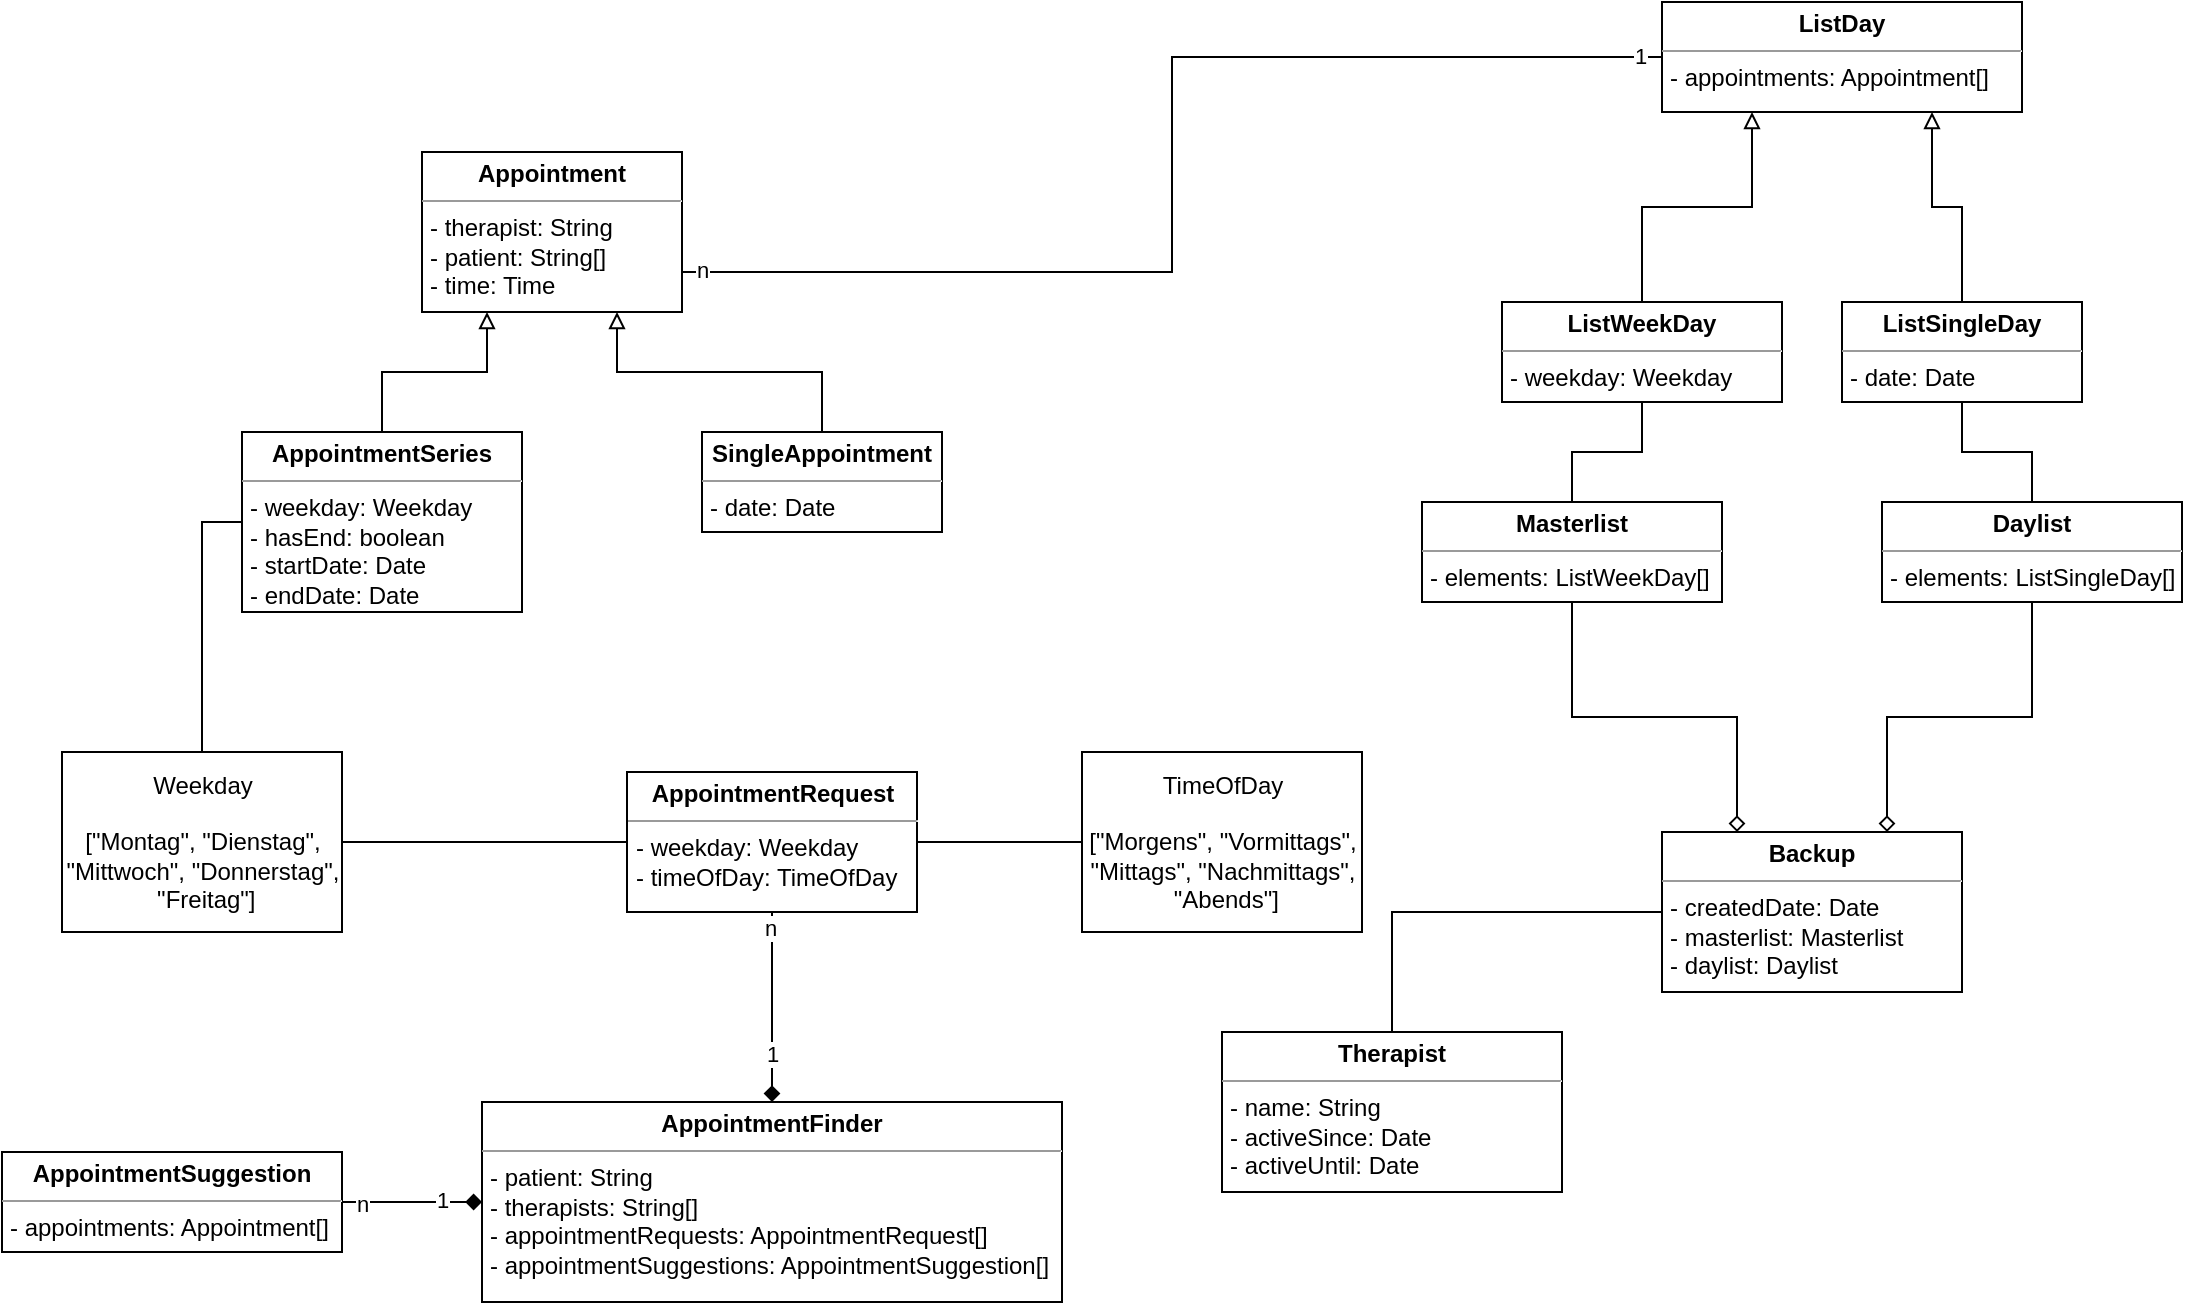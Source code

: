<mxfile version="16.4.7" type="device"><diagram id="5_IC30oNy4ajmuIAjbog" name="Page-1"><mxGraphModel dx="1058" dy="762" grid="1" gridSize="10" guides="1" tooltips="1" connect="1" arrows="1" fold="1" page="1" pageScale="1" pageWidth="1169" pageHeight="827" math="0" shadow="0"><root><mxCell id="0"/><mxCell id="1" parent="0"/><mxCell id="iJ35UKWqu97u2thRW8kP-34" style="edgeStyle=orthogonalEdgeStyle;rounded=0;orthogonalLoop=1;jettySize=auto;html=1;exitX=1;exitY=0.5;exitDx=0;exitDy=0;entryX=0;entryY=0.5;entryDx=0;entryDy=0;endArrow=none;endFill=0;" parent="1" source="iJ35UKWqu97u2thRW8kP-9" target="iJ35UKWqu97u2thRW8kP-33" edge="1"><mxGeometry relative="1" as="geometry"/></mxCell><mxCell id="iJ35UKWqu97u2thRW8kP-9" value="Weekday&lt;br&gt;&lt;br&gt;[&quot;Montag&quot;, &quot;Dienstag&quot;, &lt;br&gt;&quot;Mittwoch&quot;, &quot;Donnerstag&quot;,&lt;br&gt;&amp;nbsp;&quot;Freitag&quot;]" style="html=1;align=center;verticalAlign=middle;rounded=0;absoluteArcSize=1;arcSize=10;dashed=0;" parent="1" vertex="1"><mxGeometry x="40" y="470" width="140" height="90" as="geometry"/></mxCell><mxCell id="iJ35UKWqu97u2thRW8kP-30" style="edgeStyle=orthogonalEdgeStyle;rounded=0;orthogonalLoop=1;jettySize=auto;html=1;exitX=0.25;exitY=1;exitDx=0;exitDy=0;entryX=0.5;entryY=0;entryDx=0;entryDy=0;endArrow=none;endFill=0;startArrow=block;startFill=0;" parent="1" source="iJ35UKWqu97u2thRW8kP-11" target="iJ35UKWqu97u2thRW8kP-27" edge="1"><mxGeometry relative="1" as="geometry"/></mxCell><mxCell id="iJ35UKWqu97u2thRW8kP-31" style="edgeStyle=orthogonalEdgeStyle;rounded=0;orthogonalLoop=1;jettySize=auto;html=1;exitX=0.75;exitY=1;exitDx=0;exitDy=0;entryX=0.5;entryY=0;entryDx=0;entryDy=0;endArrow=none;endFill=0;startArrow=block;startFill=0;" parent="1" source="iJ35UKWqu97u2thRW8kP-11" target="iJ35UKWqu97u2thRW8kP-26" edge="1"><mxGeometry relative="1" as="geometry"/></mxCell><mxCell id="iJ35UKWqu97u2thRW8kP-57" style="edgeStyle=orthogonalEdgeStyle;rounded=0;orthogonalLoop=1;jettySize=auto;html=1;exitX=1;exitY=0.75;exitDx=0;exitDy=0;startArrow=none;startFill=0;endArrow=none;endFill=0;entryX=0;entryY=0.5;entryDx=0;entryDy=0;" parent="1" source="iJ35UKWqu97u2thRW8kP-11" target="iJ35UKWqu97u2thRW8kP-45" edge="1"><mxGeometry relative="1" as="geometry"><mxPoint x="570" y="190" as="targetPoint"/></mxGeometry></mxCell><mxCell id="iJ35UKWqu97u2thRW8kP-58" value="1" style="edgeLabel;html=1;align=center;verticalAlign=middle;resizable=0;points=[];" parent="iJ35UKWqu97u2thRW8kP-57" vertex="1" connectable="0"><mxGeometry x="0.964" y="1" relative="1" as="geometry"><mxPoint as="offset"/></mxGeometry></mxCell><mxCell id="iJ35UKWqu97u2thRW8kP-59" value="n" style="edgeLabel;html=1;align=center;verticalAlign=middle;resizable=0;points=[];" parent="iJ35UKWqu97u2thRW8kP-57" vertex="1" connectable="0"><mxGeometry x="-0.968" y="1" relative="1" as="geometry"><mxPoint as="offset"/></mxGeometry></mxCell><mxCell id="iJ35UKWqu97u2thRW8kP-11" value="&lt;p style=&quot;margin: 0px ; margin-top: 4px ; text-align: center&quot;&gt;&lt;b&gt;Appointment&lt;/b&gt;&lt;br&gt;&lt;/p&gt;&lt;hr size=&quot;1&quot;&gt;&lt;p style=&quot;margin: 0px 0px 0px 4px&quot;&gt;- therapist: String&lt;/p&gt;&lt;p style=&quot;margin: 0px 0px 0px 4px&quot;&gt;- patient: String[]&lt;/p&gt;&lt;p style=&quot;margin: 0px ; margin-left: 4px&quot;&gt;&lt;span&gt;- time: Time&lt;/span&gt;&lt;br&gt;&lt;/p&gt;&lt;p style=&quot;margin: 0px ; margin-left: 4px&quot;&gt;&lt;br&gt;&lt;/p&gt;" style="verticalAlign=top;align=left;overflow=fill;fontSize=12;fontFamily=Helvetica;html=1;" parent="1" vertex="1"><mxGeometry x="220" y="170" width="130" height="80" as="geometry"/></mxCell><mxCell id="iJ35UKWqu97u2thRW8kP-13" value="&lt;p style=&quot;margin: 0px ; margin-top: 4px ; text-align: center&quot;&gt;&lt;b&gt;Therapist&lt;/b&gt;&lt;br&gt;&lt;/p&gt;&lt;hr size=&quot;1&quot;&gt;&lt;p style=&quot;margin: 0px ; margin-left: 4px&quot;&gt;- name: String&lt;/p&gt;&lt;p style=&quot;margin: 0px ; margin-left: 4px&quot;&gt;- activeSince: Date&lt;/p&gt;&lt;p style=&quot;margin: 0px ; margin-left: 4px&quot;&gt;- activeUntil: Date&lt;/p&gt;" style="verticalAlign=top;align=left;overflow=fill;fontSize=12;fontFamily=Helvetica;html=1;" parent="1" vertex="1"><mxGeometry x="620" y="610" width="170" height="80" as="geometry"/></mxCell><mxCell id="iJ35UKWqu97u2thRW8kP-26" value="&lt;p style=&quot;margin: 0px ; margin-top: 4px ; text-align: center&quot;&gt;&lt;b&gt;SingleAppointment&lt;/b&gt;&lt;/p&gt;&lt;hr size=&quot;1&quot;&gt;&lt;p style=&quot;margin: 0px ; margin-left: 4px&quot;&gt;&lt;span&gt;- date: Date&lt;/span&gt;&lt;br&gt;&lt;/p&gt;&lt;p style=&quot;margin: 0px ; margin-left: 4px&quot;&gt;&lt;br&gt;&lt;/p&gt;" style="verticalAlign=top;align=left;overflow=fill;fontSize=12;fontFamily=Helvetica;html=1;" parent="1" vertex="1"><mxGeometry x="360" y="310" width="120" height="50" as="geometry"/></mxCell><mxCell id="iJ35UKWqu97u2thRW8kP-32" style="edgeStyle=orthogonalEdgeStyle;rounded=0;orthogonalLoop=1;jettySize=auto;html=1;exitX=0;exitY=0.5;exitDx=0;exitDy=0;entryX=0.5;entryY=0;entryDx=0;entryDy=0;endArrow=none;endFill=0;" parent="1" source="iJ35UKWqu97u2thRW8kP-27" target="iJ35UKWqu97u2thRW8kP-9" edge="1"><mxGeometry relative="1" as="geometry"/></mxCell><mxCell id="iJ35UKWqu97u2thRW8kP-27" value="&lt;p style=&quot;margin: 0px ; margin-top: 4px ; text-align: center&quot;&gt;&lt;b&gt;AppointmentSeries&lt;/b&gt;&lt;/p&gt;&lt;hr size=&quot;1&quot;&gt;&lt;p style=&quot;margin: 0px ; margin-left: 4px&quot;&gt;&lt;span&gt;- weekday: Weekday&lt;/span&gt;&lt;br&gt;&lt;/p&gt;&lt;p style=&quot;margin: 0px ; margin-left: 4px&quot;&gt;&lt;span&gt;- hasEnd: boolean&lt;/span&gt;&lt;/p&gt;&lt;p style=&quot;margin: 0px ; margin-left: 4px&quot;&gt;&lt;span&gt;- startDate: Date&lt;/span&gt;&lt;/p&gt;&lt;p style=&quot;margin: 0px ; margin-left: 4px&quot;&gt;&lt;span&gt;- endDate: Date&lt;/span&gt;&lt;/p&gt;&lt;p style=&quot;margin: 0px ; margin-left: 4px&quot;&gt;&lt;br&gt;&lt;/p&gt;" style="verticalAlign=top;align=left;overflow=fill;fontSize=12;fontFamily=Helvetica;html=1;" parent="1" vertex="1"><mxGeometry x="130" y="310" width="140" height="90" as="geometry"/></mxCell><mxCell id="iJ35UKWqu97u2thRW8kP-36" style="edgeStyle=orthogonalEdgeStyle;rounded=0;orthogonalLoop=1;jettySize=auto;html=1;exitX=1;exitY=0.5;exitDx=0;exitDy=0;entryX=0;entryY=0.5;entryDx=0;entryDy=0;startArrow=none;startFill=0;endArrow=none;endFill=0;" parent="1" source="iJ35UKWqu97u2thRW8kP-33" target="iJ35UKWqu97u2thRW8kP-35" edge="1"><mxGeometry relative="1" as="geometry"/></mxCell><mxCell id="iJ35UKWqu97u2thRW8kP-42" style="edgeStyle=orthogonalEdgeStyle;rounded=0;orthogonalLoop=1;jettySize=auto;html=1;exitX=0.5;exitY=1;exitDx=0;exitDy=0;entryX=0.5;entryY=0;entryDx=0;entryDy=0;startArrow=none;startFill=0;endArrow=diamond;endFill=1;" parent="1" source="iJ35UKWqu97u2thRW8kP-33" target="iJ35UKWqu97u2thRW8kP-37" edge="1"><mxGeometry relative="1" as="geometry"/></mxCell><mxCell id="iJ35UKWqu97u2thRW8kP-43" value="1" style="edgeLabel;html=1;align=center;verticalAlign=middle;resizable=0;points=[];" parent="iJ35UKWqu97u2thRW8kP-42" vertex="1" connectable="0"><mxGeometry x="0.839" relative="1" as="geometry"><mxPoint y="-17" as="offset"/></mxGeometry></mxCell><mxCell id="iJ35UKWqu97u2thRW8kP-44" value="n" style="edgeLabel;html=1;align=center;verticalAlign=middle;resizable=0;points=[];" parent="iJ35UKWqu97u2thRW8kP-42" vertex="1" connectable="0"><mxGeometry x="-0.839" y="-1" relative="1" as="geometry"><mxPoint as="offset"/></mxGeometry></mxCell><mxCell id="iJ35UKWqu97u2thRW8kP-33" value="&lt;p style=&quot;margin: 0px ; margin-top: 4px ; text-align: center&quot;&gt;&lt;b&gt;AppointmentRequest&lt;/b&gt;&lt;/p&gt;&lt;hr size=&quot;1&quot;&gt;&lt;p style=&quot;margin: 0px ; margin-left: 4px&quot;&gt;&lt;span&gt;- weekday: Weekday&lt;/span&gt;&lt;br&gt;&lt;/p&gt;&lt;p style=&quot;margin: 0px ; margin-left: 4px&quot;&gt;&lt;span&gt;- timeOfDay: TimeOfDay&lt;/span&gt;&lt;/p&gt;&lt;br&gt;&lt;p style=&quot;margin: 0px ; margin-left: 4px&quot;&gt;&lt;br&gt;&lt;/p&gt;" style="verticalAlign=top;align=left;overflow=fill;fontSize=12;fontFamily=Helvetica;html=1;" parent="1" vertex="1"><mxGeometry x="322.5" y="480" width="145" height="70" as="geometry"/></mxCell><mxCell id="iJ35UKWqu97u2thRW8kP-35" value="TimeOfDay&lt;br&gt;&lt;br&gt;[&quot;Morgens&quot;, &quot;Vormittags&quot;, &lt;br&gt;&quot;Mittags&quot;, &quot;Nachmittags&quot;,&lt;br&gt;&amp;nbsp;&quot;Abends&quot;]" style="html=1;align=center;verticalAlign=middle;rounded=0;absoluteArcSize=1;arcSize=10;dashed=0;" parent="1" vertex="1"><mxGeometry x="550" y="470" width="140" height="90" as="geometry"/></mxCell><mxCell id="iJ35UKWqu97u2thRW8kP-37" value="&lt;p style=&quot;margin: 0px ; margin-top: 4px ; text-align: center&quot;&gt;&lt;b&gt;AppointmentFinder&lt;/b&gt;&lt;/p&gt;&lt;hr size=&quot;1&quot;&gt;&lt;p style=&quot;margin: 0px ; margin-left: 4px&quot;&gt;&lt;span&gt;- patient: String&lt;/span&gt;&lt;/p&gt;&lt;p style=&quot;margin: 0px ; margin-left: 4px&quot;&gt;&lt;span&gt;- therapists: String[]&lt;/span&gt;&lt;/p&gt;&lt;p style=&quot;margin: 0px ; margin-left: 4px&quot;&gt;&lt;span&gt;- appointmentRequests: AppointmentRequest[]&lt;/span&gt;&lt;/p&gt;&lt;p style=&quot;margin: 0px ; margin-left: 4px&quot;&gt;&lt;span&gt;- appointmentSuggestions: AppointmentSuggestion[]&lt;/span&gt;&lt;/p&gt;&lt;p style=&quot;margin: 0px ; margin-left: 4px&quot;&gt;&lt;br&gt;&lt;/p&gt;" style="verticalAlign=top;align=left;overflow=fill;fontSize=12;fontFamily=Helvetica;html=1;" parent="1" vertex="1"><mxGeometry x="250" y="645" width="290" height="100" as="geometry"/></mxCell><mxCell id="iJ35UKWqu97u2thRW8kP-39" style="edgeStyle=orthogonalEdgeStyle;rounded=0;orthogonalLoop=1;jettySize=auto;html=1;exitX=1;exitY=0.5;exitDx=0;exitDy=0;entryX=0;entryY=0.5;entryDx=0;entryDy=0;startArrow=none;startFill=0;endArrow=diamond;endFill=1;" parent="1" source="iJ35UKWqu97u2thRW8kP-38" target="iJ35UKWqu97u2thRW8kP-37" edge="1"><mxGeometry relative="1" as="geometry"/></mxCell><mxCell id="iJ35UKWqu97u2thRW8kP-40" value="1" style="edgeLabel;html=1;align=center;verticalAlign=middle;resizable=0;points=[];" parent="iJ35UKWqu97u2thRW8kP-39" vertex="1" connectable="0"><mxGeometry x="0.8" y="1" relative="1" as="geometry"><mxPoint x="-13" as="offset"/></mxGeometry></mxCell><mxCell id="iJ35UKWqu97u2thRW8kP-41" value="n" style="edgeLabel;html=1;align=center;verticalAlign=middle;resizable=0;points=[];" parent="iJ35UKWqu97u2thRW8kP-39" vertex="1" connectable="0"><mxGeometry x="-0.783" y="-1" relative="1" as="geometry"><mxPoint x="2" as="offset"/></mxGeometry></mxCell><mxCell id="iJ35UKWqu97u2thRW8kP-38" value="&lt;p style=&quot;margin: 0px ; margin-top: 4px ; text-align: center&quot;&gt;&lt;b&gt;AppointmentSuggestion&lt;/b&gt;&lt;/p&gt;&lt;hr size=&quot;1&quot;&gt;&lt;p style=&quot;margin: 0px ; margin-left: 4px&quot;&gt;&lt;span&gt;- appointments: Appointment[]&lt;/span&gt;&lt;/p&gt;&lt;p style=&quot;margin: 0px ; margin-left: 4px&quot;&gt;&lt;br&gt;&lt;/p&gt;" style="verticalAlign=top;align=left;overflow=fill;fontSize=12;fontFamily=Helvetica;html=1;" parent="1" vertex="1"><mxGeometry x="10" y="670" width="170" height="50" as="geometry"/></mxCell><mxCell id="iJ35UKWqu97u2thRW8kP-49" style="edgeStyle=orthogonalEdgeStyle;rounded=0;orthogonalLoop=1;jettySize=auto;html=1;exitX=0.75;exitY=1;exitDx=0;exitDy=0;entryX=0.5;entryY=0;entryDx=0;entryDy=0;startArrow=block;startFill=0;endArrow=none;endFill=0;" parent="1" source="iJ35UKWqu97u2thRW8kP-45" target="iJ35UKWqu97u2thRW8kP-47" edge="1"><mxGeometry relative="1" as="geometry"/></mxCell><mxCell id="iJ35UKWqu97u2thRW8kP-50" style="edgeStyle=orthogonalEdgeStyle;rounded=0;orthogonalLoop=1;jettySize=auto;html=1;exitX=0.25;exitY=1;exitDx=0;exitDy=0;entryX=0.5;entryY=0;entryDx=0;entryDy=0;startArrow=block;startFill=0;endArrow=none;endFill=0;" parent="1" source="iJ35UKWqu97u2thRW8kP-45" target="iJ35UKWqu97u2thRW8kP-46" edge="1"><mxGeometry relative="1" as="geometry"/></mxCell><mxCell id="iJ35UKWqu97u2thRW8kP-45" value="&lt;p style=&quot;margin: 0px ; margin-top: 4px ; text-align: center&quot;&gt;&lt;b&gt;ListDay&lt;/b&gt;&lt;/p&gt;&lt;hr size=&quot;1&quot;&gt;&lt;p style=&quot;margin: 0px ; margin-left: 4px&quot;&gt;&lt;span&gt;- appointments: Appointment[]&lt;/span&gt;&lt;/p&gt;&lt;div&gt;&lt;br&gt;&lt;/div&gt;" style="verticalAlign=top;align=left;overflow=fill;fontSize=12;fontFamily=Helvetica;html=1;" parent="1" vertex="1"><mxGeometry x="840" y="95" width="180" height="55" as="geometry"/></mxCell><mxCell id="iJ35UKWqu97u2thRW8kP-55" style="edgeStyle=orthogonalEdgeStyle;rounded=0;orthogonalLoop=1;jettySize=auto;html=1;exitX=0.5;exitY=1;exitDx=0;exitDy=0;entryX=0.5;entryY=0;entryDx=0;entryDy=0;startArrow=none;startFill=0;endArrow=none;endFill=0;" parent="1" source="iJ35UKWqu97u2thRW8kP-46" target="iJ35UKWqu97u2thRW8kP-51" edge="1"><mxGeometry relative="1" as="geometry"/></mxCell><mxCell id="iJ35UKWqu97u2thRW8kP-46" value="&lt;p style=&quot;margin: 0px ; margin-top: 4px ; text-align: center&quot;&gt;&lt;b&gt;ListWeekDay&lt;/b&gt;&lt;/p&gt;&lt;hr size=&quot;1&quot;&gt;&lt;p style=&quot;margin: 0px ; margin-left: 4px&quot;&gt;&lt;span&gt;- weekday: Weekday&lt;/span&gt;&lt;/p&gt;&lt;p style=&quot;margin: 0px ; margin-left: 4px&quot;&gt;&lt;br&gt;&lt;/p&gt;" style="verticalAlign=top;align=left;overflow=fill;fontSize=12;fontFamily=Helvetica;html=1;" parent="1" vertex="1"><mxGeometry x="760" y="245" width="140" height="50" as="geometry"/></mxCell><mxCell id="iJ35UKWqu97u2thRW8kP-47" value="&lt;p style=&quot;margin: 0px ; margin-top: 4px ; text-align: center&quot;&gt;&lt;b&gt;ListSingleDay&lt;/b&gt;&lt;/p&gt;&lt;hr size=&quot;1&quot;&gt;&lt;p style=&quot;margin: 0px ; margin-left: 4px&quot;&gt;&lt;span&gt;- date: Date&lt;/span&gt;&lt;/p&gt;&lt;p style=&quot;margin: 0px ; margin-left: 4px&quot;&gt;&lt;br&gt;&lt;/p&gt;" style="verticalAlign=top;align=left;overflow=fill;fontSize=12;fontFamily=Helvetica;html=1;" parent="1" vertex="1"><mxGeometry x="930" y="245" width="120" height="50" as="geometry"/></mxCell><mxCell id="iJ35UKWqu97u2thRW8kP-62" style="edgeStyle=orthogonalEdgeStyle;rounded=0;orthogonalLoop=1;jettySize=auto;html=1;exitX=0.5;exitY=1;exitDx=0;exitDy=0;entryX=0.25;entryY=0;entryDx=0;entryDy=0;startArrow=none;startFill=0;endArrow=diamond;endFill=0;" parent="1" source="iJ35UKWqu97u2thRW8kP-51" target="iJ35UKWqu97u2thRW8kP-60" edge="1"><mxGeometry relative="1" as="geometry"/></mxCell><mxCell id="iJ35UKWqu97u2thRW8kP-51" value="&lt;p style=&quot;margin: 0px ; margin-top: 4px ; text-align: center&quot;&gt;&lt;b&gt;Masterlist&lt;/b&gt;&lt;/p&gt;&lt;hr size=&quot;1&quot;&gt;&lt;p style=&quot;margin: 0px ; margin-left: 4px&quot;&gt;&lt;span&gt;- elements: ListWeekDay[]&lt;/span&gt;&lt;/p&gt;&lt;p style=&quot;margin: 0px ; margin-left: 4px&quot;&gt;&lt;br&gt;&lt;/p&gt;" style="verticalAlign=top;align=left;overflow=fill;fontSize=12;fontFamily=Helvetica;html=1;" parent="1" vertex="1"><mxGeometry x="720" y="345" width="150" height="50" as="geometry"/></mxCell><mxCell id="iJ35UKWqu97u2thRW8kP-54" style="edgeStyle=orthogonalEdgeStyle;rounded=0;orthogonalLoop=1;jettySize=auto;html=1;exitX=0.5;exitY=0;exitDx=0;exitDy=0;entryX=0.5;entryY=1;entryDx=0;entryDy=0;startArrow=none;startFill=0;endArrow=none;endFill=0;" parent="1" source="iJ35UKWqu97u2thRW8kP-53" target="iJ35UKWqu97u2thRW8kP-47" edge="1"><mxGeometry relative="1" as="geometry"/></mxCell><mxCell id="iJ35UKWqu97u2thRW8kP-61" style="edgeStyle=orthogonalEdgeStyle;rounded=0;orthogonalLoop=1;jettySize=auto;html=1;exitX=0.5;exitY=1;exitDx=0;exitDy=0;entryX=0.75;entryY=0;entryDx=0;entryDy=0;startArrow=none;startFill=0;endArrow=diamond;endFill=0;" parent="1" source="iJ35UKWqu97u2thRW8kP-53" target="iJ35UKWqu97u2thRW8kP-60" edge="1"><mxGeometry relative="1" as="geometry"/></mxCell><mxCell id="iJ35UKWqu97u2thRW8kP-53" value="&lt;p style=&quot;margin: 0px ; margin-top: 4px ; text-align: center&quot;&gt;&lt;b&gt;Daylist&lt;/b&gt;&lt;/p&gt;&lt;hr size=&quot;1&quot;&gt;&lt;p style=&quot;margin: 0px ; margin-left: 4px&quot;&gt;&lt;span&gt;- elements: ListSingleDay[]&lt;/span&gt;&lt;/p&gt;&lt;p style=&quot;margin: 0px ; margin-left: 4px&quot;&gt;&lt;br&gt;&lt;/p&gt;" style="verticalAlign=top;align=left;overflow=fill;fontSize=12;fontFamily=Helvetica;html=1;" parent="1" vertex="1"><mxGeometry x="950" y="345" width="150" height="50" as="geometry"/></mxCell><mxCell id="-U0zV-5Z12dj8RTRuuxK-1" style="edgeStyle=orthogonalEdgeStyle;rounded=0;orthogonalLoop=1;jettySize=auto;html=1;exitX=0;exitY=0.5;exitDx=0;exitDy=0;entryX=0.5;entryY=0;entryDx=0;entryDy=0;endArrow=none;endFill=0;" edge="1" parent="1" source="iJ35UKWqu97u2thRW8kP-60" target="iJ35UKWqu97u2thRW8kP-13"><mxGeometry relative="1" as="geometry"/></mxCell><mxCell id="iJ35UKWqu97u2thRW8kP-60" value="&lt;p style=&quot;margin: 0px ; margin-top: 4px ; text-align: center&quot;&gt;&lt;b&gt;Backup&lt;/b&gt;&lt;/p&gt;&lt;hr size=&quot;1&quot;&gt;&lt;p style=&quot;margin: 0px ; margin-left: 4px&quot;&gt;&lt;span&gt;- createdDate: Date&lt;/span&gt;&lt;br&gt;&lt;/p&gt;&lt;p style=&quot;margin: 0px ; margin-left: 4px&quot;&gt;&lt;span&gt;- masterlist: Masterlist&lt;/span&gt;&lt;/p&gt;&lt;p style=&quot;margin: 0px ; margin-left: 4px&quot;&gt;&lt;span&gt;- daylist: Daylist&lt;/span&gt;&lt;/p&gt;&lt;p style=&quot;margin: 0px ; margin-left: 4px&quot;&gt;&lt;br&gt;&lt;/p&gt;" style="verticalAlign=top;align=left;overflow=fill;fontSize=12;fontFamily=Helvetica;html=1;" parent="1" vertex="1"><mxGeometry x="840" y="510" width="150" height="80" as="geometry"/></mxCell></root></mxGraphModel></diagram></mxfile>